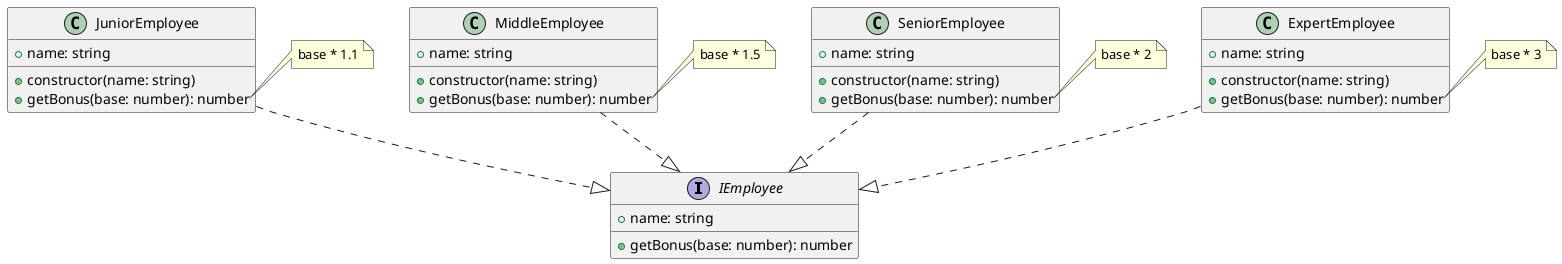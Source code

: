 @startuml EmployeeHierarchy

interface IEmployee {
 + name: string
 + getBonus(base: number): number
}

class JuniorEmployee {
 + name: string
 + constructor(name: string)
 + getBonus(base: number): number
}

class MiddleEmployee {
 + name: string
 + constructor(name: string)
 + getBonus(base: number): number
}

class SeniorEmployee {
 + name: string
 + constructor(name: string)
 + getBonus(base: number): number
}

class ExpertEmployee {
 + name: string
 + constructor(name: string)
 + getBonus(base: number): number
}

JuniorEmployee ..|> IEmployee
MiddleEmployee ..|> IEmployee
SeniorEmployee ..|> IEmployee
ExpertEmployee ..|> IEmployee

note right of JuniorEmployee::getBonus
 base * 1.1
end note

note right of MiddleEmployee::getBonus
 base * 1.5
end note

note right of SeniorEmployee::getBonus
 base * 2
end note

note right of ExpertEmployee::getBonus
 base * 3
end note

@enduml